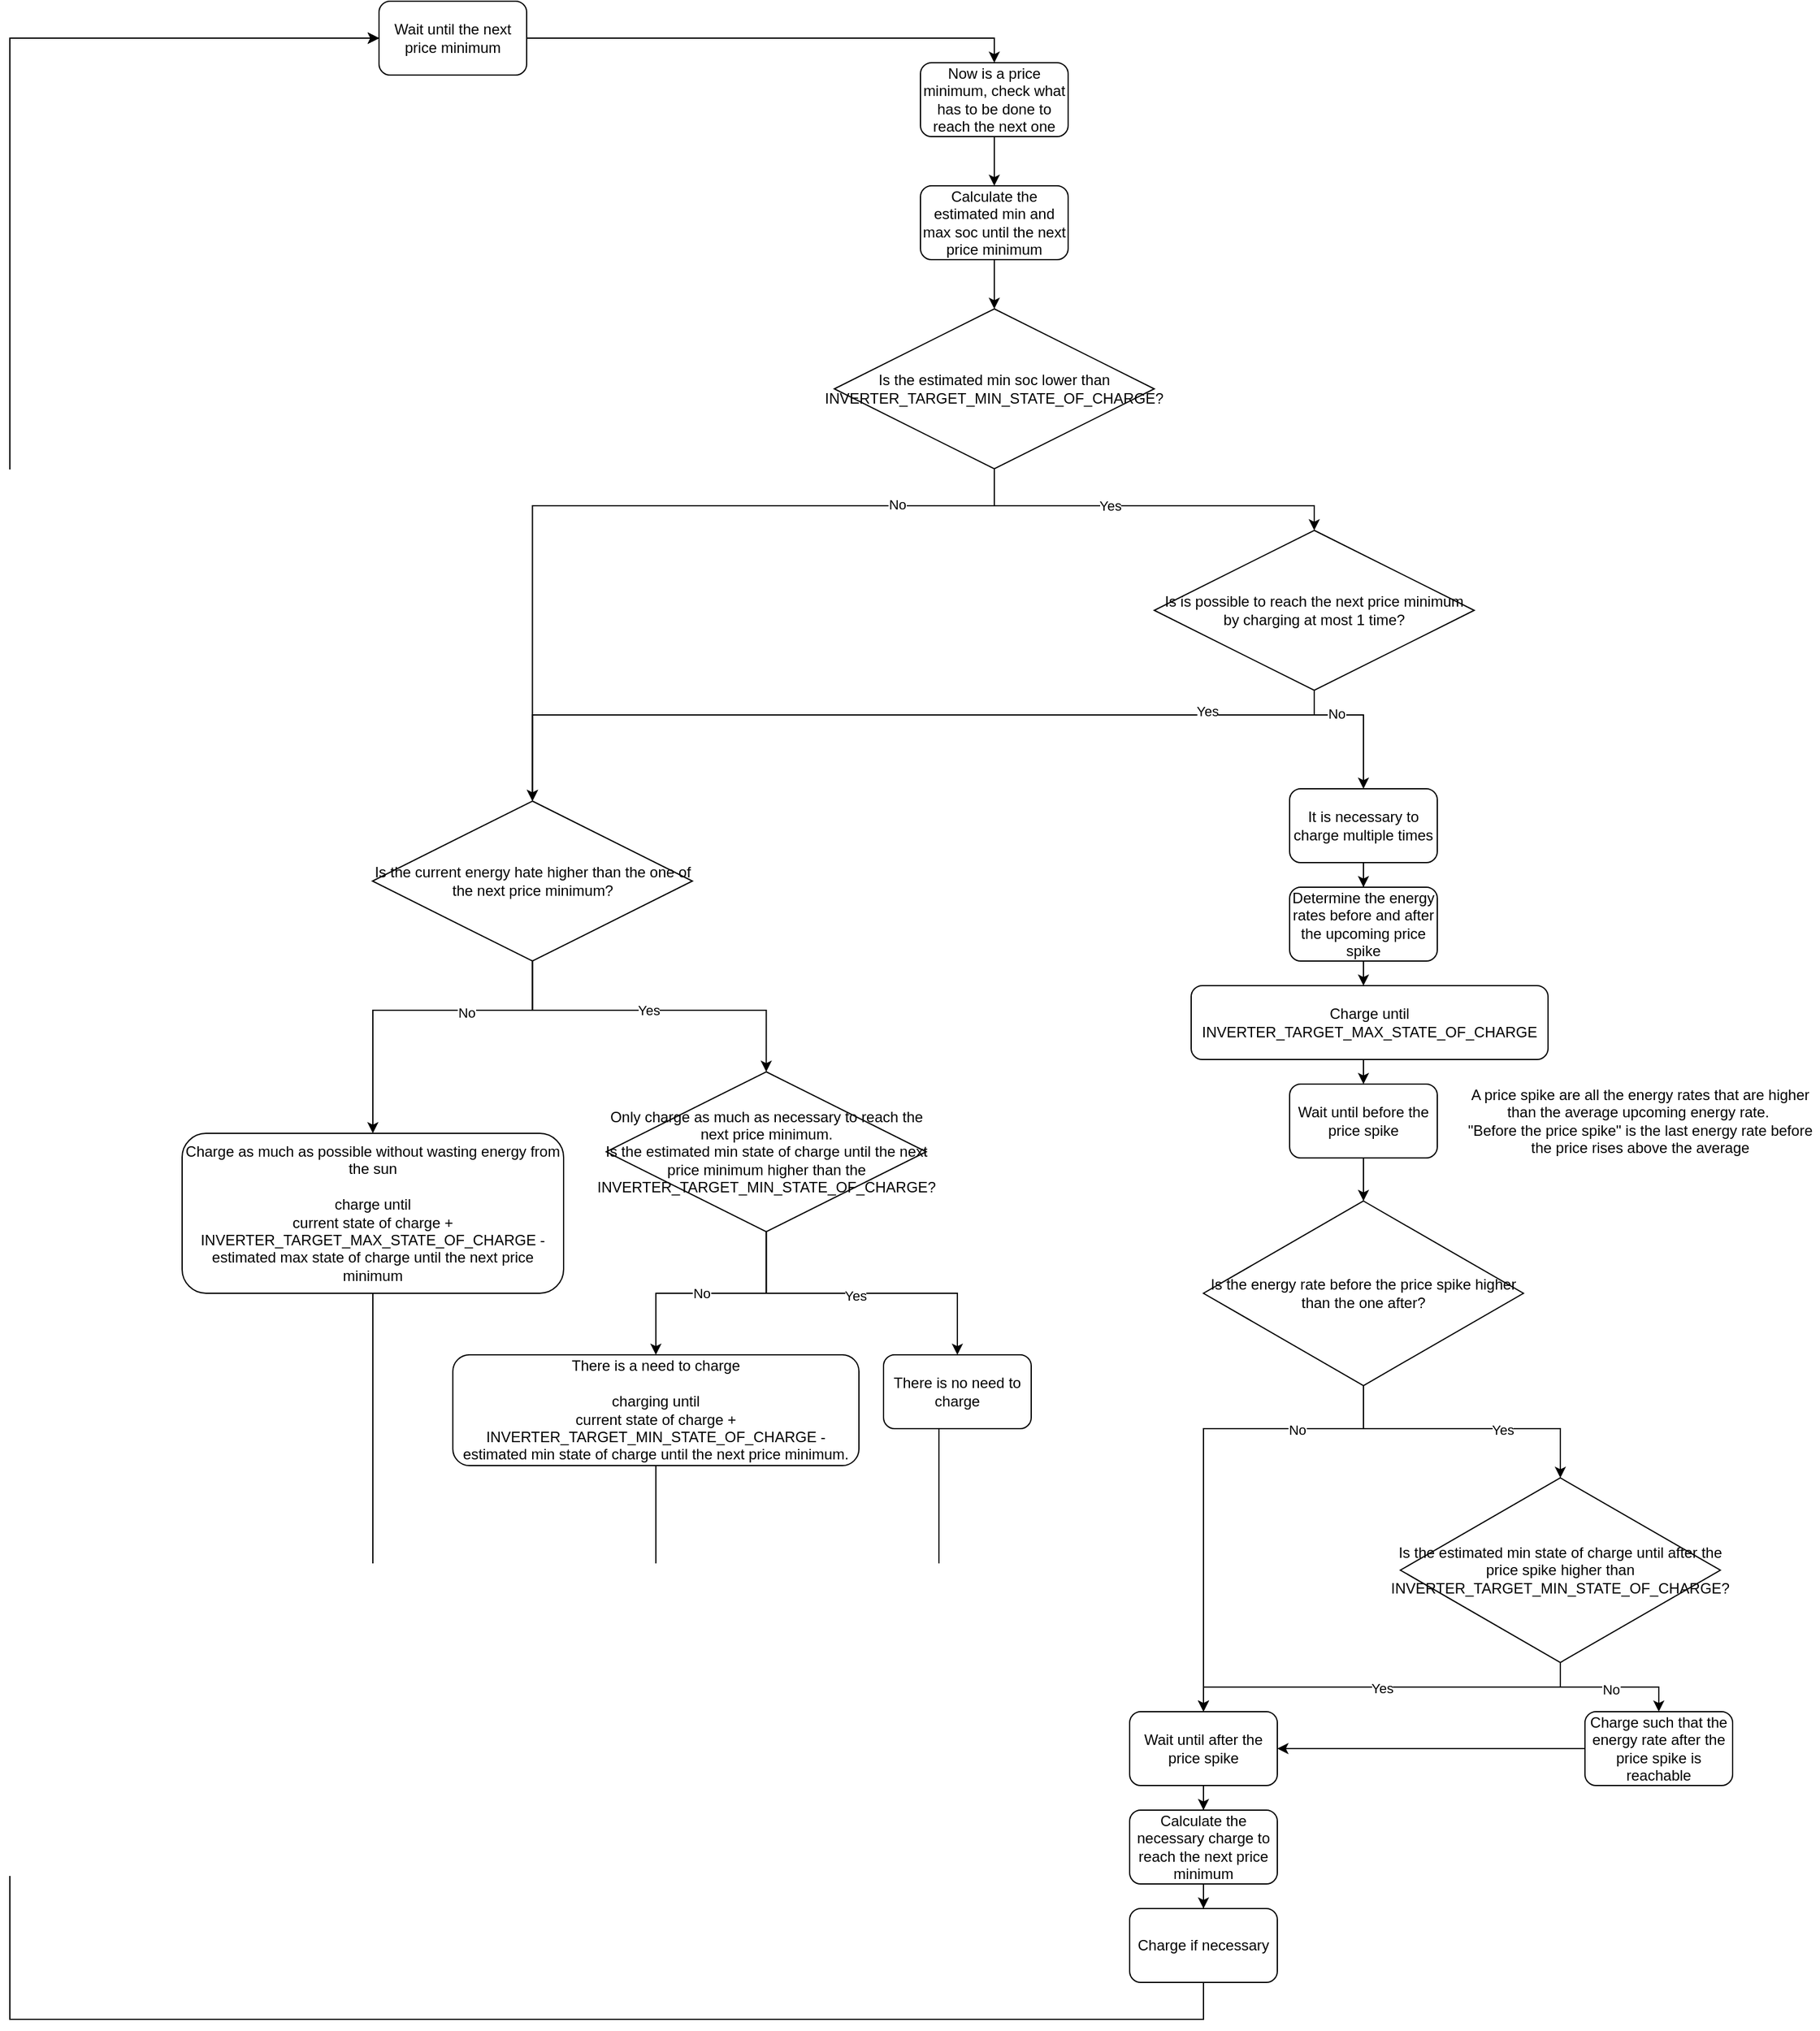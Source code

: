 <mxfile version="26.0.16">
  <diagram id="C5RBs43oDa-KdzZeNtuy" name="Page-1">
    <mxGraphModel dx="2755" dy="934" grid="1" gridSize="10" guides="1" tooltips="1" connect="1" arrows="1" fold="1" page="1" pageScale="1" pageWidth="827" pageHeight="1169" math="0" shadow="0">
      <root>
        <mxCell id="WIyWlLk6GJQsqaUBKTNV-0" />
        <mxCell id="WIyWlLk6GJQsqaUBKTNV-1" parent="WIyWlLk6GJQsqaUBKTNV-0" />
        <mxCell id="IToKXIyIeDY8aH4dUtEY-4" style="edgeStyle=orthogonalEdgeStyle;rounded=0;orthogonalLoop=1;jettySize=auto;html=1;entryX=0.5;entryY=0;entryDx=0;entryDy=0;" parent="WIyWlLk6GJQsqaUBKTNV-1" source="IToKXIyIeDY8aH4dUtEY-0" target="IToKXIyIeDY8aH4dUtEY-3" edge="1">
          <mxGeometry relative="1" as="geometry" />
        </mxCell>
        <mxCell id="IToKXIyIeDY8aH4dUtEY-0" value="Now is a price minimum, check what has to be done to reach the next one" style="rounded=1;whiteSpace=wrap;html=1;" parent="WIyWlLk6GJQsqaUBKTNV-1" vertex="1">
          <mxGeometry x="70" y="60" width="120" height="60" as="geometry" />
        </mxCell>
        <mxCell id="IToKXIyIeDY8aH4dUtEY-7" style="edgeStyle=orthogonalEdgeStyle;rounded=0;orthogonalLoop=1;jettySize=auto;html=1;exitX=0.5;exitY=1;exitDx=0;exitDy=0;entryX=0.5;entryY=0;entryDx=0;entryDy=0;" parent="WIyWlLk6GJQsqaUBKTNV-1" source="IToKXIyIeDY8aH4dUtEY-2" target="IToKXIyIeDY8aH4dUtEY-6" edge="1">
          <mxGeometry relative="1" as="geometry">
            <Array as="points">
              <mxPoint x="130" y="420" />
              <mxPoint x="390" y="420" />
            </Array>
          </mxGeometry>
        </mxCell>
        <mxCell id="IToKXIyIeDY8aH4dUtEY-8" value="Yes" style="edgeLabel;html=1;align=center;verticalAlign=middle;resizable=0;points=[];" parent="IToKXIyIeDY8aH4dUtEY-7" vertex="1" connectable="0">
          <mxGeometry x="-0.2" relative="1" as="geometry">
            <mxPoint as="offset" />
          </mxGeometry>
        </mxCell>
        <mxCell id="IToKXIyIeDY8aH4dUtEY-26" style="edgeStyle=orthogonalEdgeStyle;rounded=0;orthogonalLoop=1;jettySize=auto;html=1;entryX=0.5;entryY=0;entryDx=0;entryDy=0;exitX=0.5;exitY=1;exitDx=0;exitDy=0;" parent="WIyWlLk6GJQsqaUBKTNV-1" source="IToKXIyIeDY8aH4dUtEY-2" target="IToKXIyIeDY8aH4dUtEY-25" edge="1">
          <mxGeometry relative="1" as="geometry">
            <Array as="points">
              <mxPoint x="130" y="420" />
              <mxPoint x="-245" y="420" />
            </Array>
          </mxGeometry>
        </mxCell>
        <mxCell id="IToKXIyIeDY8aH4dUtEY-27" value="No" style="edgeLabel;html=1;align=center;verticalAlign=middle;resizable=0;points=[];" parent="IToKXIyIeDY8aH4dUtEY-26" vertex="1" connectable="0">
          <mxGeometry x="0.167" y="-1" relative="1" as="geometry">
            <mxPoint x="267" as="offset" />
          </mxGeometry>
        </mxCell>
        <mxCell id="IToKXIyIeDY8aH4dUtEY-2" value="Is the estimated min soc lower than INVERTER_TARGET_MIN_STATE_OF_CHARGE?" style="rhombus;whiteSpace=wrap;html=1;" parent="WIyWlLk6GJQsqaUBKTNV-1" vertex="1">
          <mxGeometry y="260" width="260" height="130" as="geometry" />
        </mxCell>
        <mxCell id="IToKXIyIeDY8aH4dUtEY-5" style="edgeStyle=orthogonalEdgeStyle;rounded=0;orthogonalLoop=1;jettySize=auto;html=1;entryX=0.5;entryY=0;entryDx=0;entryDy=0;" parent="WIyWlLk6GJQsqaUBKTNV-1" source="IToKXIyIeDY8aH4dUtEY-3" target="IToKXIyIeDY8aH4dUtEY-2" edge="1">
          <mxGeometry relative="1" as="geometry" />
        </mxCell>
        <mxCell id="IToKXIyIeDY8aH4dUtEY-3" value="Calculate the estimated min and max soc until the next price minimum" style="rounded=1;whiteSpace=wrap;html=1;" parent="WIyWlLk6GJQsqaUBKTNV-1" vertex="1">
          <mxGeometry x="70" y="160" width="120" height="60" as="geometry" />
        </mxCell>
        <mxCell id="IToKXIyIeDY8aH4dUtEY-56" style="edgeStyle=orthogonalEdgeStyle;rounded=0;orthogonalLoop=1;jettySize=auto;html=1;exitX=0.5;exitY=1;exitDx=0;exitDy=0;" parent="WIyWlLk6GJQsqaUBKTNV-1" source="IToKXIyIeDY8aH4dUtEY-6" target="IToKXIyIeDY8aH4dUtEY-9" edge="1">
          <mxGeometry relative="1" as="geometry">
            <Array as="points">
              <mxPoint x="390" y="590" />
              <mxPoint x="430" y="590" />
            </Array>
          </mxGeometry>
        </mxCell>
        <mxCell id="IToKXIyIeDY8aH4dUtEY-60" value="No" style="edgeLabel;html=1;align=center;verticalAlign=middle;resizable=0;points=[];" parent="IToKXIyIeDY8aH4dUtEY-56" vertex="1" connectable="0">
          <mxGeometry x="-0.379" y="1" relative="1" as="geometry">
            <mxPoint as="offset" />
          </mxGeometry>
        </mxCell>
        <mxCell id="IToKXIyIeDY8aH4dUtEY-58" style="edgeStyle=orthogonalEdgeStyle;rounded=0;orthogonalLoop=1;jettySize=auto;html=1;entryX=0.5;entryY=0;entryDx=0;entryDy=0;" parent="WIyWlLk6GJQsqaUBKTNV-1" source="IToKXIyIeDY8aH4dUtEY-6" target="IToKXIyIeDY8aH4dUtEY-25" edge="1">
          <mxGeometry relative="1" as="geometry">
            <Array as="points">
              <mxPoint x="390" y="590" />
              <mxPoint x="-245" y="590" />
            </Array>
          </mxGeometry>
        </mxCell>
        <mxCell id="IToKXIyIeDY8aH4dUtEY-59" value="Yes" style="edgeLabel;html=1;align=center;verticalAlign=middle;resizable=0;points=[];" parent="IToKXIyIeDY8aH4dUtEY-58" vertex="1" connectable="0">
          <mxGeometry x="-0.703" y="-3" relative="1" as="geometry">
            <mxPoint as="offset" />
          </mxGeometry>
        </mxCell>
        <mxCell id="IToKXIyIeDY8aH4dUtEY-6" value="Is is possible to reach the next price minimum by charging at most 1 time?" style="rhombus;whiteSpace=wrap;html=1;" parent="WIyWlLk6GJQsqaUBKTNV-1" vertex="1">
          <mxGeometry x="260" y="440" width="260" height="130" as="geometry" />
        </mxCell>
        <mxCell id="IToKXIyIeDY8aH4dUtEY-13" style="edgeStyle=orthogonalEdgeStyle;rounded=0;orthogonalLoop=1;jettySize=auto;html=1;entryX=0.5;entryY=0;entryDx=0;entryDy=0;" parent="WIyWlLk6GJQsqaUBKTNV-1" source="IToKXIyIeDY8aH4dUtEY-9" target="IToKXIyIeDY8aH4dUtEY-12" edge="1">
          <mxGeometry relative="1" as="geometry" />
        </mxCell>
        <mxCell id="IToKXIyIeDY8aH4dUtEY-9" value="It is necessary to charge multiple times" style="rounded=1;whiteSpace=wrap;html=1;" parent="WIyWlLk6GJQsqaUBKTNV-1" vertex="1">
          <mxGeometry x="370" y="650" width="120" height="60" as="geometry" />
        </mxCell>
        <mxCell id="IToKXIyIeDY8aH4dUtEY-12" value="Determine the energy rates before and after the upcoming price spike" style="rounded=1;whiteSpace=wrap;html=1;" parent="WIyWlLk6GJQsqaUBKTNV-1" vertex="1">
          <mxGeometry x="370" y="730" width="120" height="60" as="geometry" />
        </mxCell>
        <mxCell id="MpzSnMRbyWUiNTLwxItA-29" style="edgeStyle=orthogonalEdgeStyle;rounded=0;orthogonalLoop=1;jettySize=auto;html=1;entryX=0.5;entryY=0;entryDx=0;entryDy=0;" edge="1" parent="WIyWlLk6GJQsqaUBKTNV-1" source="IToKXIyIeDY8aH4dUtEY-14" target="IToKXIyIeDY8aH4dUtEY-16">
          <mxGeometry relative="1" as="geometry">
            <Array as="points">
              <mxPoint x="430" y="880" />
              <mxPoint x="430" y="880" />
            </Array>
          </mxGeometry>
        </mxCell>
        <mxCell id="IToKXIyIeDY8aH4dUtEY-14" value="Charge until INVERTER_TARGET_MAX_STATE_OF_CHARGE" style="rounded=1;whiteSpace=wrap;html=1;" parent="WIyWlLk6GJQsqaUBKTNV-1" vertex="1">
          <mxGeometry x="290" y="810" width="290" height="60" as="geometry" />
        </mxCell>
        <mxCell id="MpzSnMRbyWUiNTLwxItA-28" style="edgeStyle=orthogonalEdgeStyle;rounded=0;orthogonalLoop=1;jettySize=auto;html=1;entryX=0.5;entryY=0;entryDx=0;entryDy=0;" edge="1" parent="WIyWlLk6GJQsqaUBKTNV-1" source="IToKXIyIeDY8aH4dUtEY-16" target="IToKXIyIeDY8aH4dUtEY-22">
          <mxGeometry relative="1" as="geometry" />
        </mxCell>
        <mxCell id="IToKXIyIeDY8aH4dUtEY-16" value="Wait until before the price spike" style="whiteSpace=wrap;html=1;rounded=1;" parent="WIyWlLk6GJQsqaUBKTNV-1" vertex="1">
          <mxGeometry x="370" y="890" width="120" height="60" as="geometry" />
        </mxCell>
        <mxCell id="MpzSnMRbyWUiNTLwxItA-4" style="edgeStyle=orthogonalEdgeStyle;rounded=0;orthogonalLoop=1;jettySize=auto;html=1;entryX=0.5;entryY=0;entryDx=0;entryDy=0;" edge="1" parent="WIyWlLk6GJQsqaUBKTNV-1" source="IToKXIyIeDY8aH4dUtEY-22" target="MpzSnMRbyWUiNTLwxItA-3">
          <mxGeometry relative="1" as="geometry">
            <Array as="points">
              <mxPoint x="430" y="1170" />
              <mxPoint x="590" y="1170" />
            </Array>
          </mxGeometry>
        </mxCell>
        <mxCell id="MpzSnMRbyWUiNTLwxItA-5" value="Yes" style="edgeLabel;html=1;align=center;verticalAlign=middle;resizable=0;points=[];" vertex="1" connectable="0" parent="MpzSnMRbyWUiNTLwxItA-4">
          <mxGeometry x="0.253" y="-1" relative="1" as="geometry">
            <mxPoint x="1" as="offset" />
          </mxGeometry>
        </mxCell>
        <mxCell id="MpzSnMRbyWUiNTLwxItA-19" style="edgeStyle=orthogonalEdgeStyle;rounded=0;orthogonalLoop=1;jettySize=auto;html=1;entryX=0.5;entryY=0;entryDx=0;entryDy=0;" edge="1" parent="WIyWlLk6GJQsqaUBKTNV-1" source="IToKXIyIeDY8aH4dUtEY-22" target="MpzSnMRbyWUiNTLwxItA-6">
          <mxGeometry relative="1" as="geometry">
            <Array as="points">
              <mxPoint x="430" y="1170" />
              <mxPoint x="300" y="1170" />
            </Array>
          </mxGeometry>
        </mxCell>
        <mxCell id="MpzSnMRbyWUiNTLwxItA-20" value="No" style="edgeLabel;html=1;align=center;verticalAlign=middle;resizable=0;points=[];" vertex="1" connectable="0" parent="MpzSnMRbyWUiNTLwxItA-19">
          <mxGeometry x="-0.549" y="1" relative="1" as="geometry">
            <mxPoint as="offset" />
          </mxGeometry>
        </mxCell>
        <mxCell id="IToKXIyIeDY8aH4dUtEY-22" value="Is the energy rate before the price spike higher than the one after?" style="rhombus;whiteSpace=wrap;html=1;" parent="WIyWlLk6GJQsqaUBKTNV-1" vertex="1">
          <mxGeometry x="300" y="985" width="260" height="150" as="geometry" />
        </mxCell>
        <mxCell id="IToKXIyIeDY8aH4dUtEY-30" style="edgeStyle=orthogonalEdgeStyle;rounded=0;orthogonalLoop=1;jettySize=auto;html=1;exitX=0.5;exitY=1;exitDx=0;exitDy=0;entryX=0.5;entryY=0;entryDx=0;entryDy=0;" parent="WIyWlLk6GJQsqaUBKTNV-1" source="IToKXIyIeDY8aH4dUtEY-25" target="IToKXIyIeDY8aH4dUtEY-29" edge="1">
          <mxGeometry relative="1" as="geometry">
            <Array as="points">
              <mxPoint x="-245.32" y="830" />
              <mxPoint x="-55.32" y="830" />
            </Array>
          </mxGeometry>
        </mxCell>
        <mxCell id="IToKXIyIeDY8aH4dUtEY-31" value="Yes" style="edgeLabel;html=1;align=center;verticalAlign=middle;resizable=0;points=[];" parent="IToKXIyIeDY8aH4dUtEY-30" vertex="1" connectable="0">
          <mxGeometry x="-0.04" relative="1" as="geometry">
            <mxPoint as="offset" />
          </mxGeometry>
        </mxCell>
        <mxCell id="MpzSnMRbyWUiNTLwxItA-23" style="edgeStyle=orthogonalEdgeStyle;rounded=0;orthogonalLoop=1;jettySize=auto;html=1;" edge="1" parent="WIyWlLk6GJQsqaUBKTNV-1" source="IToKXIyIeDY8aH4dUtEY-25" target="IToKXIyIeDY8aH4dUtEY-43">
          <mxGeometry relative="1" as="geometry">
            <Array as="points">
              <mxPoint x="-245" y="830" />
              <mxPoint x="-375" y="830" />
            </Array>
          </mxGeometry>
        </mxCell>
        <mxCell id="MpzSnMRbyWUiNTLwxItA-24" value="No" style="edgeLabel;html=1;align=center;verticalAlign=middle;resizable=0;points=[];" vertex="1" connectable="0" parent="MpzSnMRbyWUiNTLwxItA-23">
          <mxGeometry x="-0.307" y="2" relative="1" as="geometry">
            <mxPoint as="offset" />
          </mxGeometry>
        </mxCell>
        <mxCell id="IToKXIyIeDY8aH4dUtEY-25" value="Is the current energy hate higher than the one of the next price minimum?" style="rhombus;whiteSpace=wrap;html=1;" parent="WIyWlLk6GJQsqaUBKTNV-1" vertex="1">
          <mxGeometry x="-375.32" y="660" width="260" height="130" as="geometry" />
        </mxCell>
        <mxCell id="IToKXIyIeDY8aH4dUtEY-33" style="edgeStyle=orthogonalEdgeStyle;rounded=0;orthogonalLoop=1;jettySize=auto;html=1;entryX=0.5;entryY=0;entryDx=0;entryDy=0;" parent="WIyWlLk6GJQsqaUBKTNV-1" source="IToKXIyIeDY8aH4dUtEY-29" target="IToKXIyIeDY8aH4dUtEY-32" edge="1">
          <mxGeometry relative="1" as="geometry" />
        </mxCell>
        <mxCell id="IToKXIyIeDY8aH4dUtEY-45" value="Yes" style="edgeLabel;html=1;align=center;verticalAlign=middle;resizable=0;points=[];" parent="IToKXIyIeDY8aH4dUtEY-33" vertex="1" connectable="0">
          <mxGeometry x="-0.041" y="-1" relative="1" as="geometry">
            <mxPoint y="1" as="offset" />
          </mxGeometry>
        </mxCell>
        <mxCell id="MpzSnMRbyWUiNTLwxItA-25" style="edgeStyle=orthogonalEdgeStyle;rounded=0;orthogonalLoop=1;jettySize=auto;html=1;" edge="1" parent="WIyWlLk6GJQsqaUBKTNV-1" source="IToKXIyIeDY8aH4dUtEY-29" target="IToKXIyIeDY8aH4dUtEY-38">
          <mxGeometry relative="1" as="geometry" />
        </mxCell>
        <mxCell id="MpzSnMRbyWUiNTLwxItA-26" value="No" style="edgeLabel;html=1;align=center;verticalAlign=middle;resizable=0;points=[];" vertex="1" connectable="0" parent="MpzSnMRbyWUiNTLwxItA-25">
          <mxGeometry x="0.088" relative="1" as="geometry">
            <mxPoint as="offset" />
          </mxGeometry>
        </mxCell>
        <mxCell id="IToKXIyIeDY8aH4dUtEY-29" value="Only charge as much as necessary to reach the next price minimum.&lt;div&gt;Is the estimated min state of charge until the next price minimum higher than the INVERTER_TARGET_MIN_STATE_OF_CHARGE?&lt;/div&gt;" style="rhombus;whiteSpace=wrap;html=1;" parent="WIyWlLk6GJQsqaUBKTNV-1" vertex="1">
          <mxGeometry x="-185.32" y="880" width="260" height="130" as="geometry" />
        </mxCell>
        <mxCell id="IToKXIyIeDY8aH4dUtEY-52" style="edgeStyle=orthogonalEdgeStyle;rounded=0;orthogonalLoop=1;jettySize=auto;html=1;entryX=0;entryY=0.5;entryDx=0;entryDy=0;" parent="WIyWlLk6GJQsqaUBKTNV-1" source="IToKXIyIeDY8aH4dUtEY-32" target="IToKXIyIeDY8aH4dUtEY-49" edge="1">
          <mxGeometry relative="1" as="geometry">
            <Array as="points">
              <mxPoint x="85" y="1330" />
              <mxPoint x="-670" y="1330" />
              <mxPoint x="-670" y="40" />
            </Array>
          </mxGeometry>
        </mxCell>
        <mxCell id="IToKXIyIeDY8aH4dUtEY-32" value="There is no need to charge" style="rounded=1;whiteSpace=wrap;html=1;" parent="WIyWlLk6GJQsqaUBKTNV-1" vertex="1">
          <mxGeometry x="40" y="1110" width="120" height="60" as="geometry" />
        </mxCell>
        <mxCell id="IToKXIyIeDY8aH4dUtEY-51" style="edgeStyle=orthogonalEdgeStyle;rounded=0;orthogonalLoop=1;jettySize=auto;html=1;entryX=0;entryY=0.5;entryDx=0;entryDy=0;exitX=0.5;exitY=1;exitDx=0;exitDy=0;" parent="WIyWlLk6GJQsqaUBKTNV-1" source="IToKXIyIeDY8aH4dUtEY-38" target="IToKXIyIeDY8aH4dUtEY-49" edge="1">
          <mxGeometry relative="1" as="geometry">
            <Array as="points">
              <mxPoint x="-145" y="1330" />
              <mxPoint x="-670" y="1330" />
              <mxPoint x="-670" y="40" />
            </Array>
          </mxGeometry>
        </mxCell>
        <mxCell id="IToKXIyIeDY8aH4dUtEY-38" value="&lt;div&gt;There is a need to charge&lt;/div&gt;&lt;div&gt;&lt;br&gt;&lt;/div&gt;charging until&lt;div&gt;current state of charge + INVERTER_TARGET_MIN_STATE_OF_CHARGE - estimated min state of charge until the next price minimum.&lt;/div&gt;" style="rounded=1;whiteSpace=wrap;html=1;" parent="WIyWlLk6GJQsqaUBKTNV-1" vertex="1">
          <mxGeometry x="-310" y="1110" width="330" height="90" as="geometry" />
        </mxCell>
        <mxCell id="IToKXIyIeDY8aH4dUtEY-53" style="edgeStyle=orthogonalEdgeStyle;rounded=0;orthogonalLoop=1;jettySize=auto;html=1;entryX=0;entryY=0.5;entryDx=0;entryDy=0;" parent="WIyWlLk6GJQsqaUBKTNV-1" source="IToKXIyIeDY8aH4dUtEY-43" target="IToKXIyIeDY8aH4dUtEY-49" edge="1">
          <mxGeometry relative="1" as="geometry">
            <Array as="points">
              <mxPoint x="-375" y="1330" />
              <mxPoint x="-670" y="1330" />
              <mxPoint x="-670" y="40" />
            </Array>
          </mxGeometry>
        </mxCell>
        <mxCell id="IToKXIyIeDY8aH4dUtEY-43" value="&lt;div&gt;Charge as much as possible without wasting energy from the sun&lt;/div&gt;&lt;div&gt;&lt;br&gt;&lt;/div&gt;charge until&lt;div&gt;current state of charge + INVERTER_TARGET_MAX_STATE_OF_CHARGE - estimated max state of charge until the next price minimum&lt;/div&gt;" style="rounded=1;whiteSpace=wrap;html=1;" parent="WIyWlLk6GJQsqaUBKTNV-1" vertex="1">
          <mxGeometry x="-530" y="930" width="310" height="130" as="geometry" />
        </mxCell>
        <mxCell id="IToKXIyIeDY8aH4dUtEY-50" style="edgeStyle=orthogonalEdgeStyle;rounded=0;orthogonalLoop=1;jettySize=auto;html=1;entryX=0.5;entryY=0;entryDx=0;entryDy=0;" parent="WIyWlLk6GJQsqaUBKTNV-1" source="IToKXIyIeDY8aH4dUtEY-49" target="IToKXIyIeDY8aH4dUtEY-0" edge="1">
          <mxGeometry relative="1" as="geometry" />
        </mxCell>
        <mxCell id="IToKXIyIeDY8aH4dUtEY-49" value="Wait until the next price minimum" style="rounded=1;whiteSpace=wrap;html=1;" parent="WIyWlLk6GJQsqaUBKTNV-1" vertex="1">
          <mxGeometry x="-370" y="10" width="120" height="60" as="geometry" />
        </mxCell>
        <mxCell id="MpzSnMRbyWUiNTLwxItA-7" style="edgeStyle=orthogonalEdgeStyle;rounded=0;orthogonalLoop=1;jettySize=auto;html=1;entryX=0.5;entryY=0;entryDx=0;entryDy=0;" edge="1" parent="WIyWlLk6GJQsqaUBKTNV-1" source="MpzSnMRbyWUiNTLwxItA-3" target="MpzSnMRbyWUiNTLwxItA-6">
          <mxGeometry relative="1" as="geometry">
            <Array as="points">
              <mxPoint x="590" y="1380" />
              <mxPoint x="300" y="1380" />
            </Array>
          </mxGeometry>
        </mxCell>
        <mxCell id="MpzSnMRbyWUiNTLwxItA-8" value="Yes" style="edgeLabel;html=1;align=center;verticalAlign=middle;resizable=0;points=[];" vertex="1" connectable="0" parent="MpzSnMRbyWUiNTLwxItA-7">
          <mxGeometry y="1" relative="1" as="geometry">
            <mxPoint as="offset" />
          </mxGeometry>
        </mxCell>
        <mxCell id="MpzSnMRbyWUiNTLwxItA-10" style="edgeStyle=orthogonalEdgeStyle;rounded=0;orthogonalLoop=1;jettySize=auto;html=1;entryX=0.5;entryY=0;entryDx=0;entryDy=0;" edge="1" parent="WIyWlLk6GJQsqaUBKTNV-1" source="MpzSnMRbyWUiNTLwxItA-3" target="MpzSnMRbyWUiNTLwxItA-9">
          <mxGeometry relative="1" as="geometry" />
        </mxCell>
        <mxCell id="MpzSnMRbyWUiNTLwxItA-11" value="No" style="edgeLabel;html=1;align=center;verticalAlign=middle;resizable=0;points=[];" vertex="1" connectable="0" parent="MpzSnMRbyWUiNTLwxItA-10">
          <mxGeometry x="0.008" y="-2" relative="1" as="geometry">
            <mxPoint as="offset" />
          </mxGeometry>
        </mxCell>
        <mxCell id="MpzSnMRbyWUiNTLwxItA-3" value="Is the estimated min state of charge until after the price spike higher than INVERTER_TARGET_MIN_STATE_OF_CHARGE?" style="rhombus;whiteSpace=wrap;html=1;" vertex="1" parent="WIyWlLk6GJQsqaUBKTNV-1">
          <mxGeometry x="460" y="1210" width="260" height="150" as="geometry" />
        </mxCell>
        <mxCell id="MpzSnMRbyWUiNTLwxItA-16" style="edgeStyle=orthogonalEdgeStyle;rounded=0;orthogonalLoop=1;jettySize=auto;html=1;" edge="1" parent="WIyWlLk6GJQsqaUBKTNV-1" source="MpzSnMRbyWUiNTLwxItA-6" target="MpzSnMRbyWUiNTLwxItA-15">
          <mxGeometry relative="1" as="geometry" />
        </mxCell>
        <mxCell id="MpzSnMRbyWUiNTLwxItA-6" value="Wait until after the price spike" style="rounded=1;whiteSpace=wrap;html=1;" vertex="1" parent="WIyWlLk6GJQsqaUBKTNV-1">
          <mxGeometry x="240" y="1400" width="120" height="60" as="geometry" />
        </mxCell>
        <mxCell id="MpzSnMRbyWUiNTLwxItA-14" style="edgeStyle=orthogonalEdgeStyle;rounded=0;orthogonalLoop=1;jettySize=auto;html=1;entryX=1;entryY=0.5;entryDx=0;entryDy=0;" edge="1" parent="WIyWlLk6GJQsqaUBKTNV-1" source="MpzSnMRbyWUiNTLwxItA-9" target="MpzSnMRbyWUiNTLwxItA-6">
          <mxGeometry relative="1" as="geometry">
            <Array as="points">
              <mxPoint x="420" y="1430" />
              <mxPoint x="420" y="1430" />
            </Array>
          </mxGeometry>
        </mxCell>
        <mxCell id="MpzSnMRbyWUiNTLwxItA-9" value="Charge such that the energy rate after the price spike is reachable" style="rounded=1;whiteSpace=wrap;html=1;" vertex="1" parent="WIyWlLk6GJQsqaUBKTNV-1">
          <mxGeometry x="610" y="1400" width="120" height="60" as="geometry" />
        </mxCell>
        <mxCell id="MpzSnMRbyWUiNTLwxItA-18" value="" style="edgeStyle=orthogonalEdgeStyle;rounded=0;orthogonalLoop=1;jettySize=auto;html=1;" edge="1" parent="WIyWlLk6GJQsqaUBKTNV-1" source="MpzSnMRbyWUiNTLwxItA-15" target="MpzSnMRbyWUiNTLwxItA-17">
          <mxGeometry relative="1" as="geometry" />
        </mxCell>
        <mxCell id="MpzSnMRbyWUiNTLwxItA-15" value="Calculate the necessary charge to reach the next price minimum" style="rounded=1;whiteSpace=wrap;html=1;" vertex="1" parent="WIyWlLk6GJQsqaUBKTNV-1">
          <mxGeometry x="240" y="1480" width="120" height="60" as="geometry" />
        </mxCell>
        <mxCell id="MpzSnMRbyWUiNTLwxItA-22" style="edgeStyle=orthogonalEdgeStyle;rounded=0;orthogonalLoop=1;jettySize=auto;html=1;entryX=0;entryY=0.5;entryDx=0;entryDy=0;" edge="1" parent="WIyWlLk6GJQsqaUBKTNV-1" source="MpzSnMRbyWUiNTLwxItA-17" target="IToKXIyIeDY8aH4dUtEY-49">
          <mxGeometry relative="1" as="geometry">
            <Array as="points">
              <mxPoint x="300" y="1650" />
              <mxPoint x="-670" y="1650" />
              <mxPoint x="-670" y="40" />
            </Array>
          </mxGeometry>
        </mxCell>
        <mxCell id="MpzSnMRbyWUiNTLwxItA-17" value="Charge if necessary" style="rounded=1;whiteSpace=wrap;html=1;" vertex="1" parent="WIyWlLk6GJQsqaUBKTNV-1">
          <mxGeometry x="240" y="1560" width="120" height="60" as="geometry" />
        </mxCell>
        <mxCell id="MpzSnMRbyWUiNTLwxItA-32" style="edgeStyle=orthogonalEdgeStyle;rounded=0;orthogonalLoop=1;jettySize=auto;html=1;entryX=0.485;entryY=0;entryDx=0;entryDy=0;entryPerimeter=0;" edge="1" parent="WIyWlLk6GJQsqaUBKTNV-1" source="IToKXIyIeDY8aH4dUtEY-12" target="IToKXIyIeDY8aH4dUtEY-14">
          <mxGeometry relative="1" as="geometry" />
        </mxCell>
        <mxCell id="MpzSnMRbyWUiNTLwxItA-34" value="A price spike are all the energy rates that are higher than the average upcoming energy rate.&amp;nbsp;&lt;div&gt;&quot;Before the price spike&quot; is the last energy rate before the price rises above the average&lt;/div&gt;" style="text;html=1;align=center;verticalAlign=middle;whiteSpace=wrap;rounded=0;" vertex="1" parent="WIyWlLk6GJQsqaUBKTNV-1">
          <mxGeometry x="510" y="890" width="290" height="60" as="geometry" />
        </mxCell>
      </root>
    </mxGraphModel>
  </diagram>
</mxfile>
